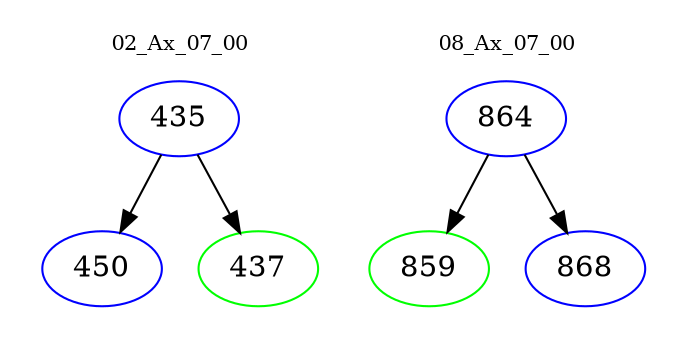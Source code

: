 digraph{
subgraph cluster_0 {
color = white
label = "02_Ax_07_00";
fontsize=10;
T0_435 [label="435", color="blue"]
T0_435 -> T0_450 [color="black"]
T0_450 [label="450", color="blue"]
T0_435 -> T0_437 [color="black"]
T0_437 [label="437", color="green"]
}
subgraph cluster_1 {
color = white
label = "08_Ax_07_00";
fontsize=10;
T1_864 [label="864", color="blue"]
T1_864 -> T1_859 [color="black"]
T1_859 [label="859", color="green"]
T1_864 -> T1_868 [color="black"]
T1_868 [label="868", color="blue"]
}
}
